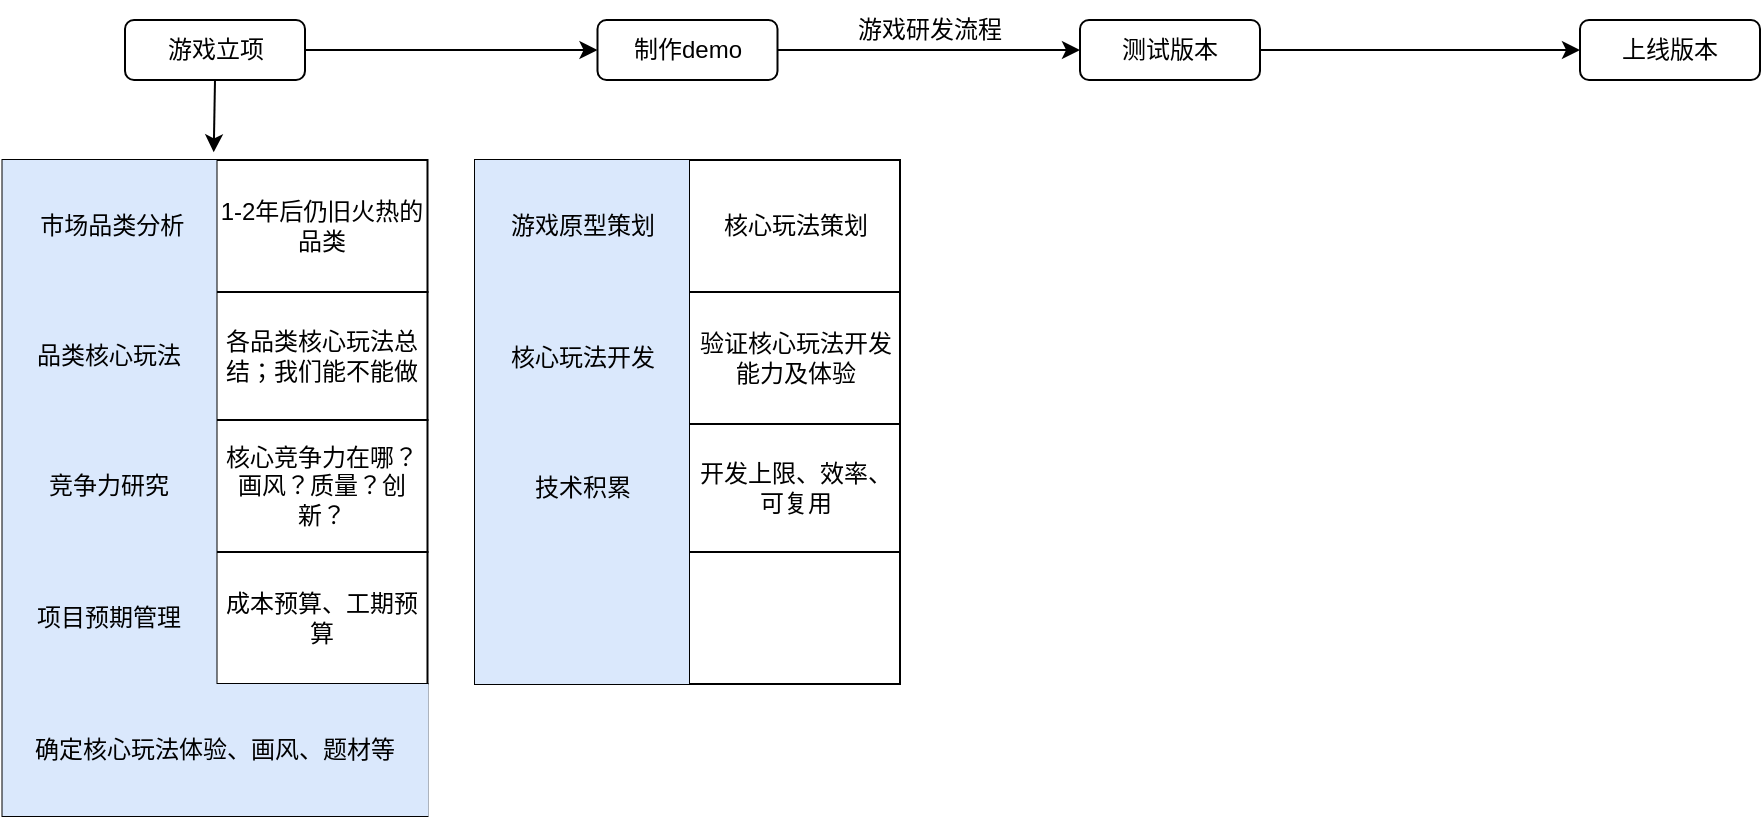 <mxfile version="17.4.0" type="github">
  <diagram id="2WVnzMi29hjiY_BOukuQ" name="Page-1">
    <mxGraphModel dx="1038" dy="547" grid="1" gridSize="10" guides="1" tooltips="1" connect="1" arrows="1" fold="1" page="1" pageScale="1" pageWidth="1654" pageHeight="2336" math="0" shadow="0">
      <root>
        <mxCell id="0" />
        <mxCell id="1" parent="0" />
        <mxCell id="ogIsCl1URO6krtaQm-VF-1" value="游戏研发流程" style="text;html=1;strokeColor=none;fillColor=none;align=center;verticalAlign=middle;whiteSpace=wrap;rounded=0;" vertex="1" parent="1">
          <mxGeometry x="440" y="140" width="90" height="30" as="geometry" />
        </mxCell>
        <mxCell id="ogIsCl1URO6krtaQm-VF-5" value="" style="edgeStyle=orthogonalEdgeStyle;rounded=0;orthogonalLoop=1;jettySize=auto;html=1;" edge="1" parent="1" source="ogIsCl1URO6krtaQm-VF-2" target="ogIsCl1URO6krtaQm-VF-4">
          <mxGeometry relative="1" as="geometry" />
        </mxCell>
        <mxCell id="ogIsCl1URO6krtaQm-VF-36" style="edgeStyle=orthogonalEdgeStyle;rounded=0;orthogonalLoop=1;jettySize=auto;html=1;exitX=0.5;exitY=1;exitDx=0;exitDy=0;entryX=0.497;entryY=-0.058;entryDx=0;entryDy=0;entryPerimeter=0;" edge="1" parent="1" source="ogIsCl1URO6krtaQm-VF-2" target="ogIsCl1URO6krtaQm-VF-13">
          <mxGeometry relative="1" as="geometry" />
        </mxCell>
        <mxCell id="ogIsCl1URO6krtaQm-VF-2" value="游戏立项" style="rounded=1;whiteSpace=wrap;html=1;" vertex="1" parent="1">
          <mxGeometry x="82.5" y="150" width="90" height="30" as="geometry" />
        </mxCell>
        <mxCell id="ogIsCl1URO6krtaQm-VF-7" value="" style="edgeStyle=orthogonalEdgeStyle;rounded=0;orthogonalLoop=1;jettySize=auto;html=1;" edge="1" parent="1" source="ogIsCl1URO6krtaQm-VF-4" target="ogIsCl1URO6krtaQm-VF-6">
          <mxGeometry relative="1" as="geometry" />
        </mxCell>
        <mxCell id="ogIsCl1URO6krtaQm-VF-4" value="制作demo" style="rounded=1;whiteSpace=wrap;html=1;" vertex="1" parent="1">
          <mxGeometry x="318.75" y="150" width="90" height="30" as="geometry" />
        </mxCell>
        <mxCell id="ogIsCl1URO6krtaQm-VF-9" value="" style="edgeStyle=orthogonalEdgeStyle;rounded=0;orthogonalLoop=1;jettySize=auto;html=1;" edge="1" parent="1" source="ogIsCl1URO6krtaQm-VF-6" target="ogIsCl1URO6krtaQm-VF-8">
          <mxGeometry relative="1" as="geometry" />
        </mxCell>
        <mxCell id="ogIsCl1URO6krtaQm-VF-6" value="测试版本" style="rounded=1;whiteSpace=wrap;html=1;" vertex="1" parent="1">
          <mxGeometry x="560" y="150" width="90" height="30" as="geometry" />
        </mxCell>
        <mxCell id="ogIsCl1URO6krtaQm-VF-8" value="上线版本" style="rounded=1;whiteSpace=wrap;html=1;" vertex="1" parent="1">
          <mxGeometry x="810" y="150" width="90" height="30" as="geometry" />
        </mxCell>
        <mxCell id="ogIsCl1URO6krtaQm-VF-12" value="" style="shape=table;html=1;whiteSpace=wrap;startSize=0;container=1;collapsible=0;childLayout=tableLayout;gradientColor=none;" vertex="1" parent="1">
          <mxGeometry x="21.25" y="220" width="212.5" height="328" as="geometry" />
        </mxCell>
        <mxCell id="ogIsCl1URO6krtaQm-VF-13" value="" style="shape=tableRow;horizontal=0;startSize=0;swimlaneHead=0;swimlaneBody=0;top=0;left=0;bottom=0;right=0;collapsible=0;dropTarget=0;fillColor=none;points=[[0,0.5],[1,0.5]];portConstraint=eastwest;" vertex="1" parent="ogIsCl1URO6krtaQm-VF-12">
          <mxGeometry width="212.5" height="66" as="geometry" />
        </mxCell>
        <mxCell id="ogIsCl1URO6krtaQm-VF-14" value="&amp;nbsp;市场品类分析" style="shape=partialRectangle;html=1;whiteSpace=wrap;connectable=0;fillColor=#dae8fc;top=0;left=0;bottom=0;right=0;overflow=hidden;strokeColor=#6c8ebf;" vertex="1" parent="ogIsCl1URO6krtaQm-VF-13">
          <mxGeometry width="107" height="66" as="geometry">
            <mxRectangle width="107" height="66" as="alternateBounds" />
          </mxGeometry>
        </mxCell>
        <mxCell id="ogIsCl1URO6krtaQm-VF-15" value="1-2年后仍旧火热的品类" style="shape=partialRectangle;html=1;whiteSpace=wrap;connectable=0;fillColor=none;top=0;left=0;bottom=0;right=0;overflow=hidden;" vertex="1" parent="ogIsCl1URO6krtaQm-VF-13">
          <mxGeometry x="107" width="106" height="66" as="geometry">
            <mxRectangle width="106" height="66" as="alternateBounds" />
          </mxGeometry>
        </mxCell>
        <mxCell id="ogIsCl1URO6krtaQm-VF-17" value="" style="shape=tableRow;horizontal=0;startSize=0;swimlaneHead=0;swimlaneBody=0;top=0;left=0;bottom=0;right=0;collapsible=0;dropTarget=0;fillColor=none;points=[[0,0.5],[1,0.5]];portConstraint=eastwest;" vertex="1" parent="ogIsCl1URO6krtaQm-VF-12">
          <mxGeometry y="66" width="212.5" height="64" as="geometry" />
        </mxCell>
        <mxCell id="ogIsCl1URO6krtaQm-VF-18" value="品类核心玩法" style="shape=partialRectangle;html=1;whiteSpace=wrap;connectable=0;fillColor=#dae8fc;top=0;left=0;bottom=0;right=0;overflow=hidden;strokeColor=#6c8ebf;" vertex="1" parent="ogIsCl1URO6krtaQm-VF-17">
          <mxGeometry width="107" height="64" as="geometry">
            <mxRectangle width="107" height="64" as="alternateBounds" />
          </mxGeometry>
        </mxCell>
        <mxCell id="ogIsCl1URO6krtaQm-VF-19" value="各品类核心玩法总结；我们能不能做" style="shape=partialRectangle;html=1;whiteSpace=wrap;connectable=0;fillColor=none;top=0;left=0;bottom=0;right=0;overflow=hidden;" vertex="1" parent="ogIsCl1URO6krtaQm-VF-17">
          <mxGeometry x="107" width="106" height="64" as="geometry">
            <mxRectangle width="106" height="64" as="alternateBounds" />
          </mxGeometry>
        </mxCell>
        <mxCell id="ogIsCl1URO6krtaQm-VF-21" value="" style="shape=tableRow;horizontal=0;startSize=0;swimlaneHead=0;swimlaneBody=0;top=0;left=0;bottom=0;right=0;collapsible=0;dropTarget=0;fillColor=none;points=[[0,0.5],[1,0.5]];portConstraint=eastwest;" vertex="1" parent="ogIsCl1URO6krtaQm-VF-12">
          <mxGeometry y="130" width="212.5" height="66" as="geometry" />
        </mxCell>
        <mxCell id="ogIsCl1URO6krtaQm-VF-22" value="竞争力研究" style="shape=partialRectangle;html=1;whiteSpace=wrap;connectable=0;fillColor=#dae8fc;top=0;left=0;bottom=0;right=0;overflow=hidden;strokeColor=#6c8ebf;" vertex="1" parent="ogIsCl1URO6krtaQm-VF-21">
          <mxGeometry width="107" height="66" as="geometry">
            <mxRectangle width="107" height="66" as="alternateBounds" />
          </mxGeometry>
        </mxCell>
        <mxCell id="ogIsCl1URO6krtaQm-VF-23" value="核心竞争力在哪？画风？质量？创新？" style="shape=partialRectangle;html=1;whiteSpace=wrap;connectable=0;fillColor=none;top=0;left=0;bottom=0;right=0;overflow=hidden;" vertex="1" parent="ogIsCl1URO6krtaQm-VF-21">
          <mxGeometry x="107" width="106" height="66" as="geometry">
            <mxRectangle width="106" height="66" as="alternateBounds" />
          </mxGeometry>
        </mxCell>
        <mxCell id="ogIsCl1URO6krtaQm-VF-51" style="shape=tableRow;horizontal=0;startSize=0;swimlaneHead=0;swimlaneBody=0;top=0;left=0;bottom=0;right=0;collapsible=0;dropTarget=0;fillColor=none;points=[[0,0.5],[1,0.5]];portConstraint=eastwest;" vertex="1" parent="ogIsCl1URO6krtaQm-VF-12">
          <mxGeometry y="196" width="212.5" height="66" as="geometry" />
        </mxCell>
        <mxCell id="ogIsCl1URO6krtaQm-VF-52" value="项目预期管理" style="shape=partialRectangle;html=1;whiteSpace=wrap;connectable=0;fillColor=#dae8fc;top=0;left=0;bottom=0;right=0;overflow=hidden;strokeColor=#6c8ebf;" vertex="1" parent="ogIsCl1URO6krtaQm-VF-51">
          <mxGeometry width="107" height="66" as="geometry">
            <mxRectangle width="107" height="66" as="alternateBounds" />
          </mxGeometry>
        </mxCell>
        <mxCell id="ogIsCl1URO6krtaQm-VF-53" value="成本预算、工期预算" style="shape=partialRectangle;html=1;whiteSpace=wrap;connectable=0;fillColor=none;top=0;left=0;bottom=0;right=0;overflow=hidden;" vertex="1" parent="ogIsCl1URO6krtaQm-VF-51">
          <mxGeometry x="107" width="106" height="66" as="geometry">
            <mxRectangle width="106" height="66" as="alternateBounds" />
          </mxGeometry>
        </mxCell>
        <mxCell id="ogIsCl1URO6krtaQm-VF-47" style="shape=tableRow;horizontal=0;startSize=0;swimlaneHead=0;swimlaneBody=0;top=0;left=0;bottom=0;right=0;collapsible=0;dropTarget=0;fillColor=none;points=[[0,0.5],[1,0.5]];portConstraint=eastwest;" vertex="1" parent="ogIsCl1URO6krtaQm-VF-12">
          <mxGeometry y="262" width="212.5" height="66" as="geometry" />
        </mxCell>
        <mxCell id="ogIsCl1URO6krtaQm-VF-48" value="确定核心玩法体验、画风、题材等" style="shape=partialRectangle;html=1;whiteSpace=wrap;connectable=0;fillColor=#dae8fc;top=0;left=0;bottom=0;right=0;overflow=hidden;strokeColor=#6c8ebf;rowspan=1;colspan=2;" vertex="1" parent="ogIsCl1URO6krtaQm-VF-47">
          <mxGeometry width="213" height="66" as="geometry">
            <mxRectangle width="107" height="66" as="alternateBounds" />
          </mxGeometry>
        </mxCell>
        <mxCell id="ogIsCl1URO6krtaQm-VF-49" style="shape=partialRectangle;html=1;whiteSpace=wrap;connectable=0;fillColor=none;top=0;left=0;bottom=0;right=0;overflow=hidden;" vertex="1" visible="0" parent="ogIsCl1URO6krtaQm-VF-47">
          <mxGeometry x="107" width="106" height="66" as="geometry">
            <mxRectangle width="106" height="66" as="alternateBounds" />
          </mxGeometry>
        </mxCell>
        <mxCell id="ogIsCl1URO6krtaQm-VF-37" value="" style="shape=table;html=1;whiteSpace=wrap;startSize=0;container=1;collapsible=0;childLayout=tableLayout;gradientColor=none;" vertex="1" parent="1">
          <mxGeometry x="257.5" y="220" width="212.5" height="262" as="geometry" />
        </mxCell>
        <mxCell id="ogIsCl1URO6krtaQm-VF-55" style="shape=tableRow;horizontal=0;startSize=0;swimlaneHead=0;swimlaneBody=0;top=0;left=0;bottom=0;right=0;collapsible=0;dropTarget=0;fillColor=none;points=[[0,0.5],[1,0.5]];portConstraint=eastwest;" vertex="1" parent="ogIsCl1URO6krtaQm-VF-37">
          <mxGeometry width="212.5" height="66" as="geometry" />
        </mxCell>
        <mxCell id="ogIsCl1URO6krtaQm-VF-56" value="游戏原型策划" style="shape=partialRectangle;html=1;whiteSpace=wrap;connectable=0;fillColor=#dae8fc;top=0;left=0;bottom=0;right=0;overflow=hidden;strokeColor=#6c8ebf;" vertex="1" parent="ogIsCl1URO6krtaQm-VF-55">
          <mxGeometry width="107" height="66" as="geometry">
            <mxRectangle width="107" height="66" as="alternateBounds" />
          </mxGeometry>
        </mxCell>
        <mxCell id="ogIsCl1URO6krtaQm-VF-57" value="核心玩法策划" style="shape=partialRectangle;html=1;whiteSpace=wrap;connectable=0;fillColor=none;top=0;left=0;bottom=0;right=0;overflow=hidden;" vertex="1" parent="ogIsCl1URO6krtaQm-VF-55">
          <mxGeometry x="107" width="106" height="66" as="geometry">
            <mxRectangle width="106" height="66" as="alternateBounds" />
          </mxGeometry>
        </mxCell>
        <mxCell id="ogIsCl1URO6krtaQm-VF-38" value="" style="shape=tableRow;horizontal=0;startSize=0;swimlaneHead=0;swimlaneBody=0;top=0;left=0;bottom=0;right=0;collapsible=0;dropTarget=0;fillColor=none;points=[[0,0.5],[1,0.5]];portConstraint=eastwest;" vertex="1" parent="ogIsCl1URO6krtaQm-VF-37">
          <mxGeometry y="66" width="212.5" height="66" as="geometry" />
        </mxCell>
        <mxCell id="ogIsCl1URO6krtaQm-VF-39" value="核心玩法开发" style="shape=partialRectangle;html=1;whiteSpace=wrap;connectable=0;fillColor=#dae8fc;top=0;left=0;bottom=0;right=0;overflow=hidden;strokeColor=#6c8ebf;" vertex="1" parent="ogIsCl1URO6krtaQm-VF-38">
          <mxGeometry width="107" height="66" as="geometry">
            <mxRectangle width="107" height="66" as="alternateBounds" />
          </mxGeometry>
        </mxCell>
        <mxCell id="ogIsCl1URO6krtaQm-VF-40" value="验证核心玩法开发能力及体验" style="shape=partialRectangle;html=1;whiteSpace=wrap;connectable=0;fillColor=none;top=0;left=0;bottom=0;right=0;overflow=hidden;" vertex="1" parent="ogIsCl1URO6krtaQm-VF-38">
          <mxGeometry x="107" width="106" height="66" as="geometry">
            <mxRectangle width="106" height="66" as="alternateBounds" />
          </mxGeometry>
        </mxCell>
        <mxCell id="ogIsCl1URO6krtaQm-VF-41" value="" style="shape=tableRow;horizontal=0;startSize=0;swimlaneHead=0;swimlaneBody=0;top=0;left=0;bottom=0;right=0;collapsible=0;dropTarget=0;fillColor=none;points=[[0,0.5],[1,0.5]];portConstraint=eastwest;" vertex="1" parent="ogIsCl1URO6krtaQm-VF-37">
          <mxGeometry y="132" width="212.5" height="64" as="geometry" />
        </mxCell>
        <mxCell id="ogIsCl1URO6krtaQm-VF-42" value="技术积累" style="shape=partialRectangle;html=1;whiteSpace=wrap;connectable=0;fillColor=#dae8fc;top=0;left=0;bottom=0;right=0;overflow=hidden;strokeColor=#6c8ebf;" vertex="1" parent="ogIsCl1URO6krtaQm-VF-41">
          <mxGeometry width="107" height="64" as="geometry">
            <mxRectangle width="107" height="64" as="alternateBounds" />
          </mxGeometry>
        </mxCell>
        <mxCell id="ogIsCl1URO6krtaQm-VF-43" value="开发上限、效率、可复用" style="shape=partialRectangle;html=1;whiteSpace=wrap;connectable=0;fillColor=none;top=0;left=0;bottom=0;right=0;overflow=hidden;" vertex="1" parent="ogIsCl1URO6krtaQm-VF-41">
          <mxGeometry x="107" width="106" height="64" as="geometry">
            <mxRectangle width="106" height="64" as="alternateBounds" />
          </mxGeometry>
        </mxCell>
        <mxCell id="ogIsCl1URO6krtaQm-VF-44" value="" style="shape=tableRow;horizontal=0;startSize=0;swimlaneHead=0;swimlaneBody=0;top=0;left=0;bottom=0;right=0;collapsible=0;dropTarget=0;fillColor=none;points=[[0,0.5],[1,0.5]];portConstraint=eastwest;" vertex="1" parent="ogIsCl1URO6krtaQm-VF-37">
          <mxGeometry y="196" width="212.5" height="66" as="geometry" />
        </mxCell>
        <mxCell id="ogIsCl1URO6krtaQm-VF-45" value="" style="shape=partialRectangle;html=1;whiteSpace=wrap;connectable=0;fillColor=#dae8fc;top=0;left=0;bottom=0;right=0;overflow=hidden;strokeColor=#6c8ebf;" vertex="1" parent="ogIsCl1URO6krtaQm-VF-44">
          <mxGeometry width="107" height="66" as="geometry">
            <mxRectangle width="107" height="66" as="alternateBounds" />
          </mxGeometry>
        </mxCell>
        <mxCell id="ogIsCl1URO6krtaQm-VF-46" value="" style="shape=partialRectangle;html=1;whiteSpace=wrap;connectable=0;fillColor=none;top=0;left=0;bottom=0;right=0;overflow=hidden;" vertex="1" parent="ogIsCl1URO6krtaQm-VF-44">
          <mxGeometry x="107" width="106" height="66" as="geometry">
            <mxRectangle width="106" height="66" as="alternateBounds" />
          </mxGeometry>
        </mxCell>
      </root>
    </mxGraphModel>
  </diagram>
</mxfile>
